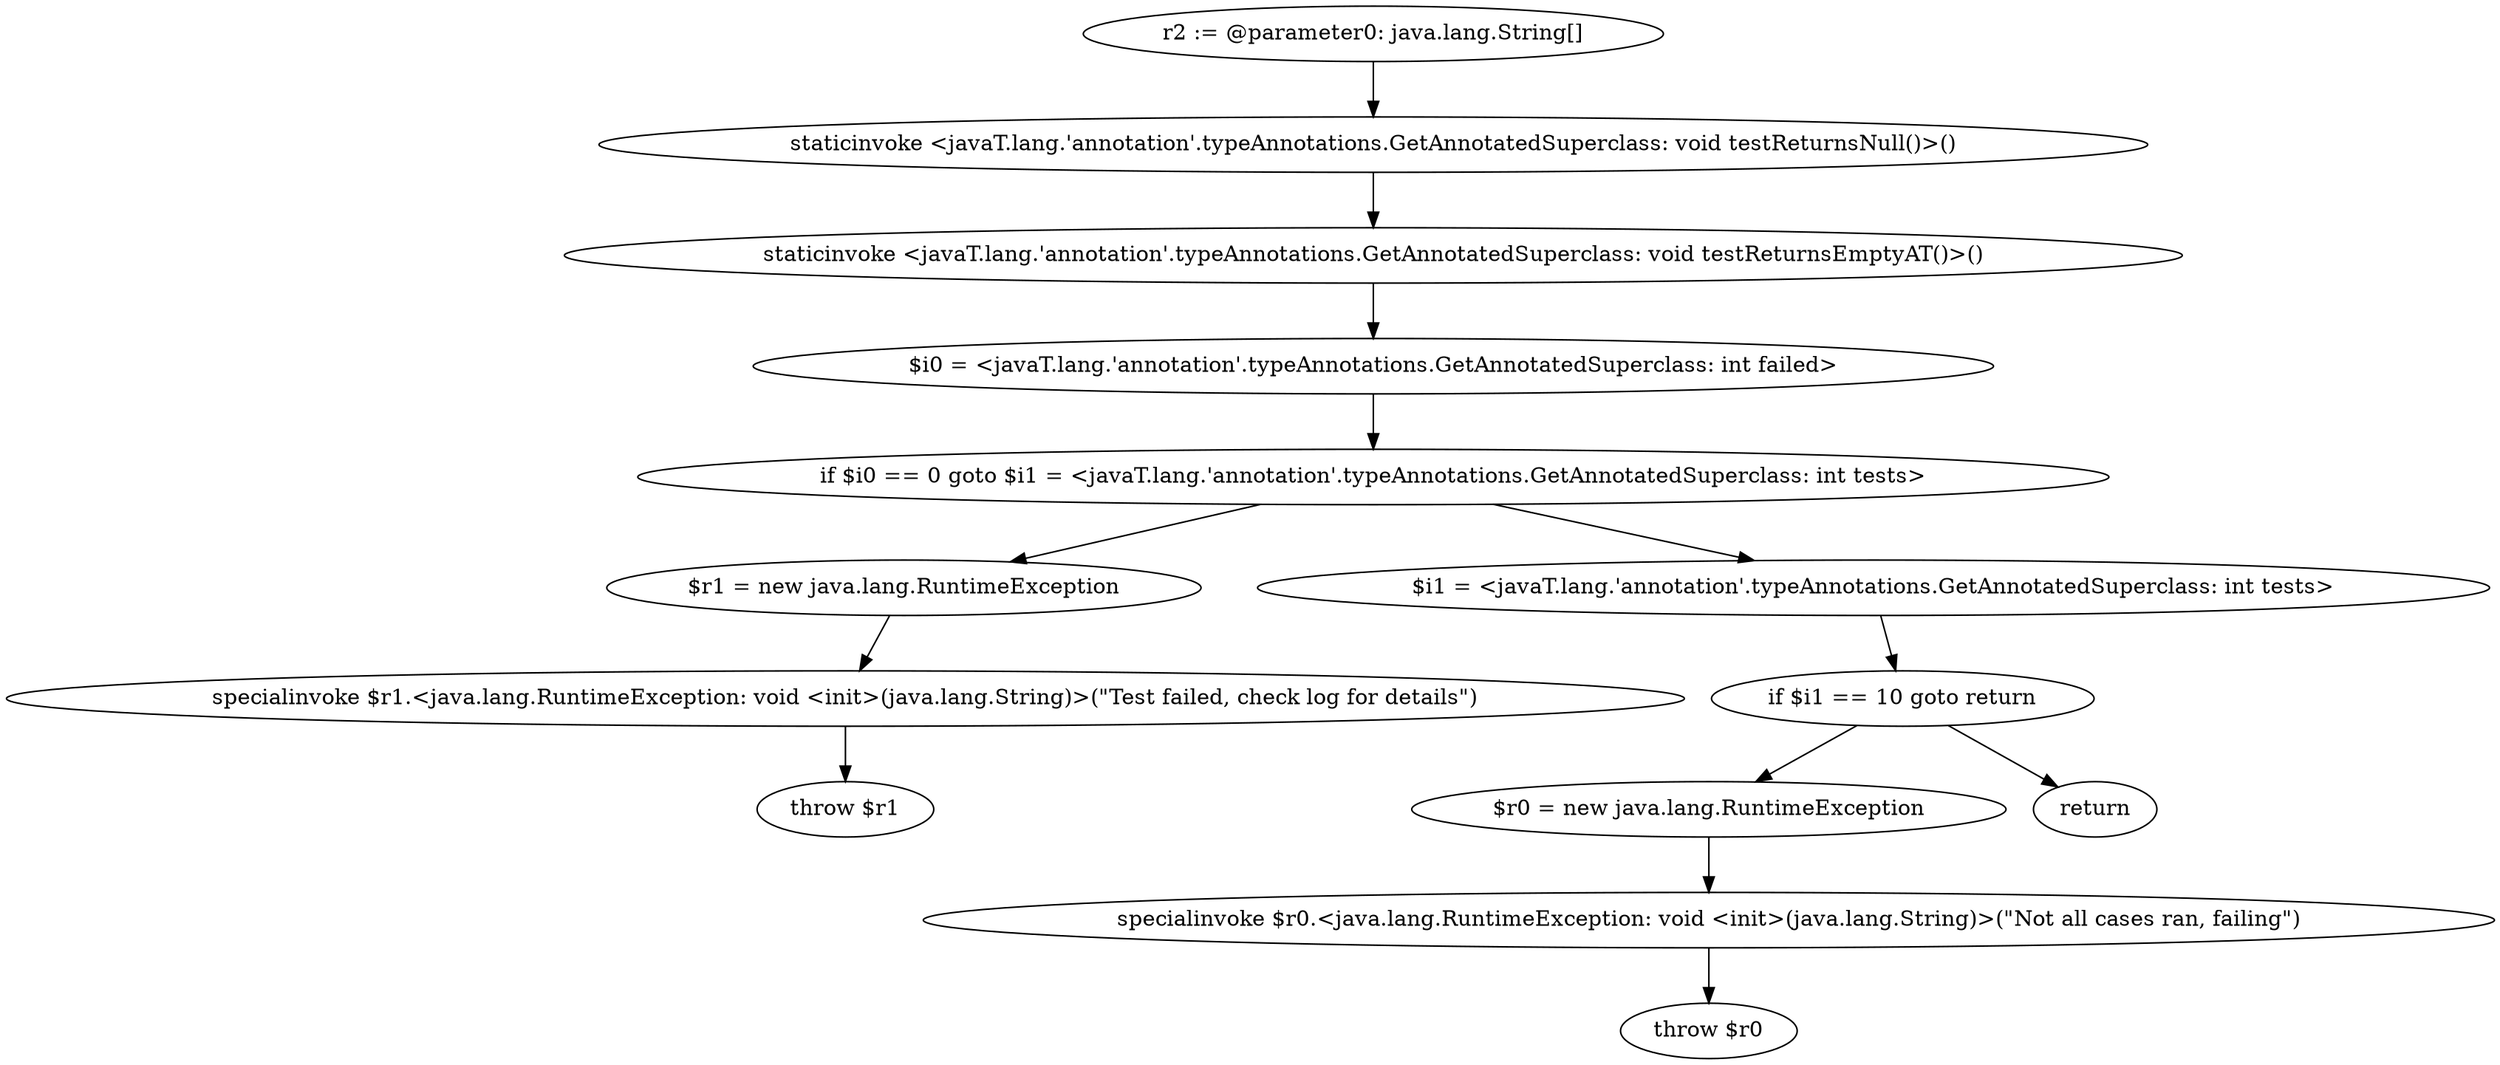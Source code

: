 digraph "unitGraph" {
    "r2 := @parameter0: java.lang.String[]"
    "staticinvoke <javaT.lang.'annotation'.typeAnnotations.GetAnnotatedSuperclass: void testReturnsNull()>()"
    "staticinvoke <javaT.lang.'annotation'.typeAnnotations.GetAnnotatedSuperclass: void testReturnsEmptyAT()>()"
    "$i0 = <javaT.lang.'annotation'.typeAnnotations.GetAnnotatedSuperclass: int failed>"
    "if $i0 == 0 goto $i1 = <javaT.lang.'annotation'.typeAnnotations.GetAnnotatedSuperclass: int tests>"
    "$r1 = new java.lang.RuntimeException"
    "specialinvoke $r1.<java.lang.RuntimeException: void <init>(java.lang.String)>(\"Test failed, check log for details\")"
    "throw $r1"
    "$i1 = <javaT.lang.'annotation'.typeAnnotations.GetAnnotatedSuperclass: int tests>"
    "if $i1 == 10 goto return"
    "$r0 = new java.lang.RuntimeException"
    "specialinvoke $r0.<java.lang.RuntimeException: void <init>(java.lang.String)>(\"Not all cases ran, failing\")"
    "throw $r0"
    "return"
    "r2 := @parameter0: java.lang.String[]"->"staticinvoke <javaT.lang.'annotation'.typeAnnotations.GetAnnotatedSuperclass: void testReturnsNull()>()";
    "staticinvoke <javaT.lang.'annotation'.typeAnnotations.GetAnnotatedSuperclass: void testReturnsNull()>()"->"staticinvoke <javaT.lang.'annotation'.typeAnnotations.GetAnnotatedSuperclass: void testReturnsEmptyAT()>()";
    "staticinvoke <javaT.lang.'annotation'.typeAnnotations.GetAnnotatedSuperclass: void testReturnsEmptyAT()>()"->"$i0 = <javaT.lang.'annotation'.typeAnnotations.GetAnnotatedSuperclass: int failed>";
    "$i0 = <javaT.lang.'annotation'.typeAnnotations.GetAnnotatedSuperclass: int failed>"->"if $i0 == 0 goto $i1 = <javaT.lang.'annotation'.typeAnnotations.GetAnnotatedSuperclass: int tests>";
    "if $i0 == 0 goto $i1 = <javaT.lang.'annotation'.typeAnnotations.GetAnnotatedSuperclass: int tests>"->"$r1 = new java.lang.RuntimeException";
    "if $i0 == 0 goto $i1 = <javaT.lang.'annotation'.typeAnnotations.GetAnnotatedSuperclass: int tests>"->"$i1 = <javaT.lang.'annotation'.typeAnnotations.GetAnnotatedSuperclass: int tests>";
    "$r1 = new java.lang.RuntimeException"->"specialinvoke $r1.<java.lang.RuntimeException: void <init>(java.lang.String)>(\"Test failed, check log for details\")";
    "specialinvoke $r1.<java.lang.RuntimeException: void <init>(java.lang.String)>(\"Test failed, check log for details\")"->"throw $r1";
    "$i1 = <javaT.lang.'annotation'.typeAnnotations.GetAnnotatedSuperclass: int tests>"->"if $i1 == 10 goto return";
    "if $i1 == 10 goto return"->"$r0 = new java.lang.RuntimeException";
    "if $i1 == 10 goto return"->"return";
    "$r0 = new java.lang.RuntimeException"->"specialinvoke $r0.<java.lang.RuntimeException: void <init>(java.lang.String)>(\"Not all cases ran, failing\")";
    "specialinvoke $r0.<java.lang.RuntimeException: void <init>(java.lang.String)>(\"Not all cases ran, failing\")"->"throw $r0";
}
